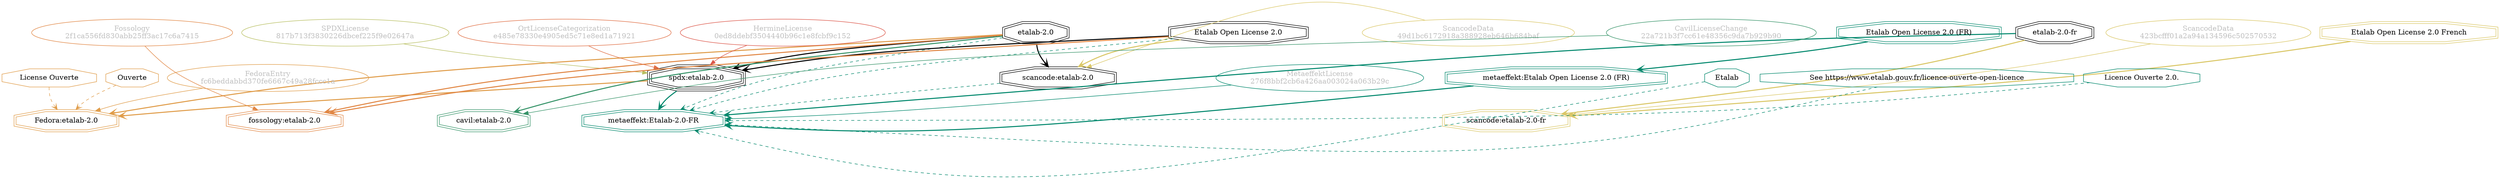 strict digraph {
    node [shape=box];
    graph [splines=curved];
    4582 [label="SPDXLicense\n817b713f3830226dbcef225f9e02647a"
         ,fontcolor=gray
         ,color="#b8bf62"
         ,fillcolor="beige;1"
         ,shape=ellipse];
    4583 [label="spdx:etalab-2.0"
         ,shape=tripleoctagon];
    4584 [label="etalab-2.0"
         ,shape=doubleoctagon];
    4585 [label="Etalab Open License 2.0"
         ,shape=doubleoctagon];
    8556 [label="FedoraEntry\nfc6beddabbd370fe6667c49a28fccc1a"
         ,fontcolor=gray
         ,color="#e09d4b"
         ,fillcolor="beige;1"
         ,shape=ellipse];
    8557 [label="Fedora:etalab-2.0"
         ,color="#e09d4b"
         ,shape=doubleoctagon];
    8558 [label="License Ouverte"
         ,color="#e09d4b"
         ,shape=octagon];
    8559 [label=Ouverte
         ,color="#e09d4b"
         ,shape=octagon];
    15252 [label="ScancodeData\n423bcfff01a2a94a134596c502570532"
          ,fontcolor=gray
          ,color="#dac767"
          ,fillcolor="beige;1"
          ,shape=ellipse];
    15253 [label="scancode:etalab-2.0-fr"
          ,color="#dac767"
          ,shape=doubleoctagon];
    15254 [label="etalab-2.0-fr"
          ,shape=doubleoctagon];
    15255 [label="Etalab Open License 2.0 French"
          ,color="#dac767"
          ,shape=doubleoctagon];
    15258 [label="ScancodeData\n49d1bc6172918a388928eb646b684baf"
          ,fontcolor=gray
          ,color="#dac767"
          ,fillcolor="beige;1"
          ,shape=ellipse];
    15259 [label="scancode:etalab-2.0"
          ,shape=doubleoctagon];
    28183 [label="Fossology\n2f1ca556fd830abb25ff3ac17c6a7415"
          ,fontcolor=gray
          ,color="#e18745"
          ,fillcolor="beige;1"
          ,shape=ellipse];
    28184 [label="fossology:etalab-2.0"
          ,color="#e18745"
          ,shape=doubleoctagon];
    35290 [label="OrtLicenseCategorization\ne485e78330e4905ed5c71e8ed1a71921"
          ,fontcolor=gray
          ,color="#e06f45"
          ,fillcolor="beige;1"
          ,shape=ellipse];
    36776 [label="CavilLicenseChange\n22a721b3f7cc61e48356c9da7b929b90"
          ,fontcolor=gray
          ,color="#379469"
          ,fillcolor="beige;1"
          ,shape=ellipse];
    36777 [label="cavil:etalab-2.0"
          ,color="#379469"
          ,shape=doubleoctagon];
    41567 [label="MetaeffektLicense\n276f8bbf2cb6a426aa003024a063b29c"
          ,fontcolor=gray
          ,color="#00876c"
          ,fillcolor="beige;1"
          ,shape=ellipse];
    41568 [label="metaeffekt:Etalab-2.0-FR"
          ,color="#00876c"
          ,shape=doubleoctagon];
    41569 [label="metaeffekt:Etalab Open License 2.0 (FR)"
          ,color="#00876c"
          ,shape=doubleoctagon];
    41570 [label="Etalab Open License 2.0 (FR)"
          ,color="#00876c"
          ,shape=doubleoctagon];
    41571 [label=Etalab
          ,color="#00876c"
          ,shape=octagon];
    41572 [label="See https://www.etalab.gouv.fr/licence-ouverte-open-licence"
          ,color="#00876c"
          ,shape=octagon];
    41574 [label="Licence Ouverte 2.0."
          ,color="#00876c"
          ,shape=octagon];
    50086 [label="HermineLicense\n0ed8ddebf3504440b96c1e8fcbf9c152"
          ,fontcolor=gray
          ,color="#dc574a"
          ,fillcolor="beige;1"
          ,shape=ellipse];
    4582 -> 4583 [weight=0.5
                 ,color="#b8bf62"];
    4583 -> 8557 [style=bold
                 ,arrowhead=vee
                 ,weight=0.7
                 ,color="#e09d4b"];
    4583 -> 41568 [style=bold
                  ,arrowhead=vee
                  ,weight=0.7
                  ,color="#00876c"];
    4584 -> 4583 [style=bold
                 ,arrowhead=vee
                 ,weight=0.7];
    4584 -> 8557 [style=bold
                 ,arrowhead=vee
                 ,weight=0.7
                 ,color="#e09d4b"];
    4584 -> 15259 [style=bold
                  ,arrowhead=vee
                  ,weight=0.7];
    4584 -> 28184 [style=bold
                  ,arrowhead=vee
                  ,weight=0.7
                  ,color="#e18745"];
    4584 -> 36777 [style=bold
                  ,arrowhead=vee
                  ,weight=0.7
                  ,color="#379469"];
    4584 -> 36777 [style=bold
                  ,arrowhead=vee
                  ,weight=0.7
                  ,color="#379469"];
    4584 -> 41568 [style=dashed
                  ,arrowhead=vee
                  ,weight=0.5
                  ,color="#00876c"];
    4585 -> 4583 [style=bold
                 ,arrowhead=vee
                 ,weight=0.7];
    4585 -> 15259 [style=bold
                  ,arrowhead=vee
                  ,weight=0.7
                  ,color="#dac767"];
    4585 -> 28184 [style=bold
                  ,arrowhead=vee
                  ,weight=0.7
                  ,color="#e18745"];
    4585 -> 41568 [style=dashed
                  ,arrowhead=vee
                  ,weight=0.5
                  ,color="#00876c"];
    8556 -> 8557 [weight=0.5
                 ,color="#e09d4b"];
    8558 -> 8557 [style=dashed
                 ,arrowhead=vee
                 ,weight=0.5
                 ,color="#e09d4b"];
    8559 -> 8557 [style=dashed
                 ,arrowhead=vee
                 ,weight=0.5
                 ,color="#e09d4b"];
    15252 -> 15253 [weight=0.5
                   ,color="#dac767"];
    15254 -> 15253 [style=bold
                   ,arrowhead=vee
                   ,weight=0.7
                   ,color="#dac767"];
    15254 -> 41568 [style=bold
                   ,arrowhead=vee
                   ,weight=0.7
                   ,color="#00876c"];
    15255 -> 15253 [style=bold
                   ,arrowhead=vee
                   ,weight=0.7
                   ,color="#dac767"];
    15258 -> 15259 [weight=0.5
                   ,color="#dac767"];
    15259 -> 41568 [style=dashed
                   ,arrowhead=vee
                   ,weight=0.5
                   ,color="#00876c"];
    28183 -> 28184 [weight=0.5
                   ,color="#e18745"];
    35290 -> 4583 [weight=0.5
                  ,color="#e06f45"];
    36776 -> 36777 [weight=0.5
                   ,color="#379469"];
    41567 -> 41568 [weight=0.5
                   ,color="#00876c"];
    41569 -> 41568 [style=bold
                   ,arrowhead=vee
                   ,weight=0.7
                   ,color="#00876c"];
    41570 -> 41569 [style=bold
                   ,arrowhead=vee
                   ,weight=0.7
                   ,color="#00876c"];
    41571 -> 41568 [style=dashed
                   ,arrowhead=vee
                   ,weight=0.5
                   ,color="#00876c"];
    41572 -> 41568 [style=dashed
                   ,arrowhead=vee
                   ,weight=0.5
                   ,color="#00876c"];
    41574 -> 41568 [style=dashed
                   ,arrowhead=vee
                   ,weight=0.5
                   ,color="#00876c"];
    50086 -> 4583 [weight=0.5
                  ,color="#dc574a"];
}
